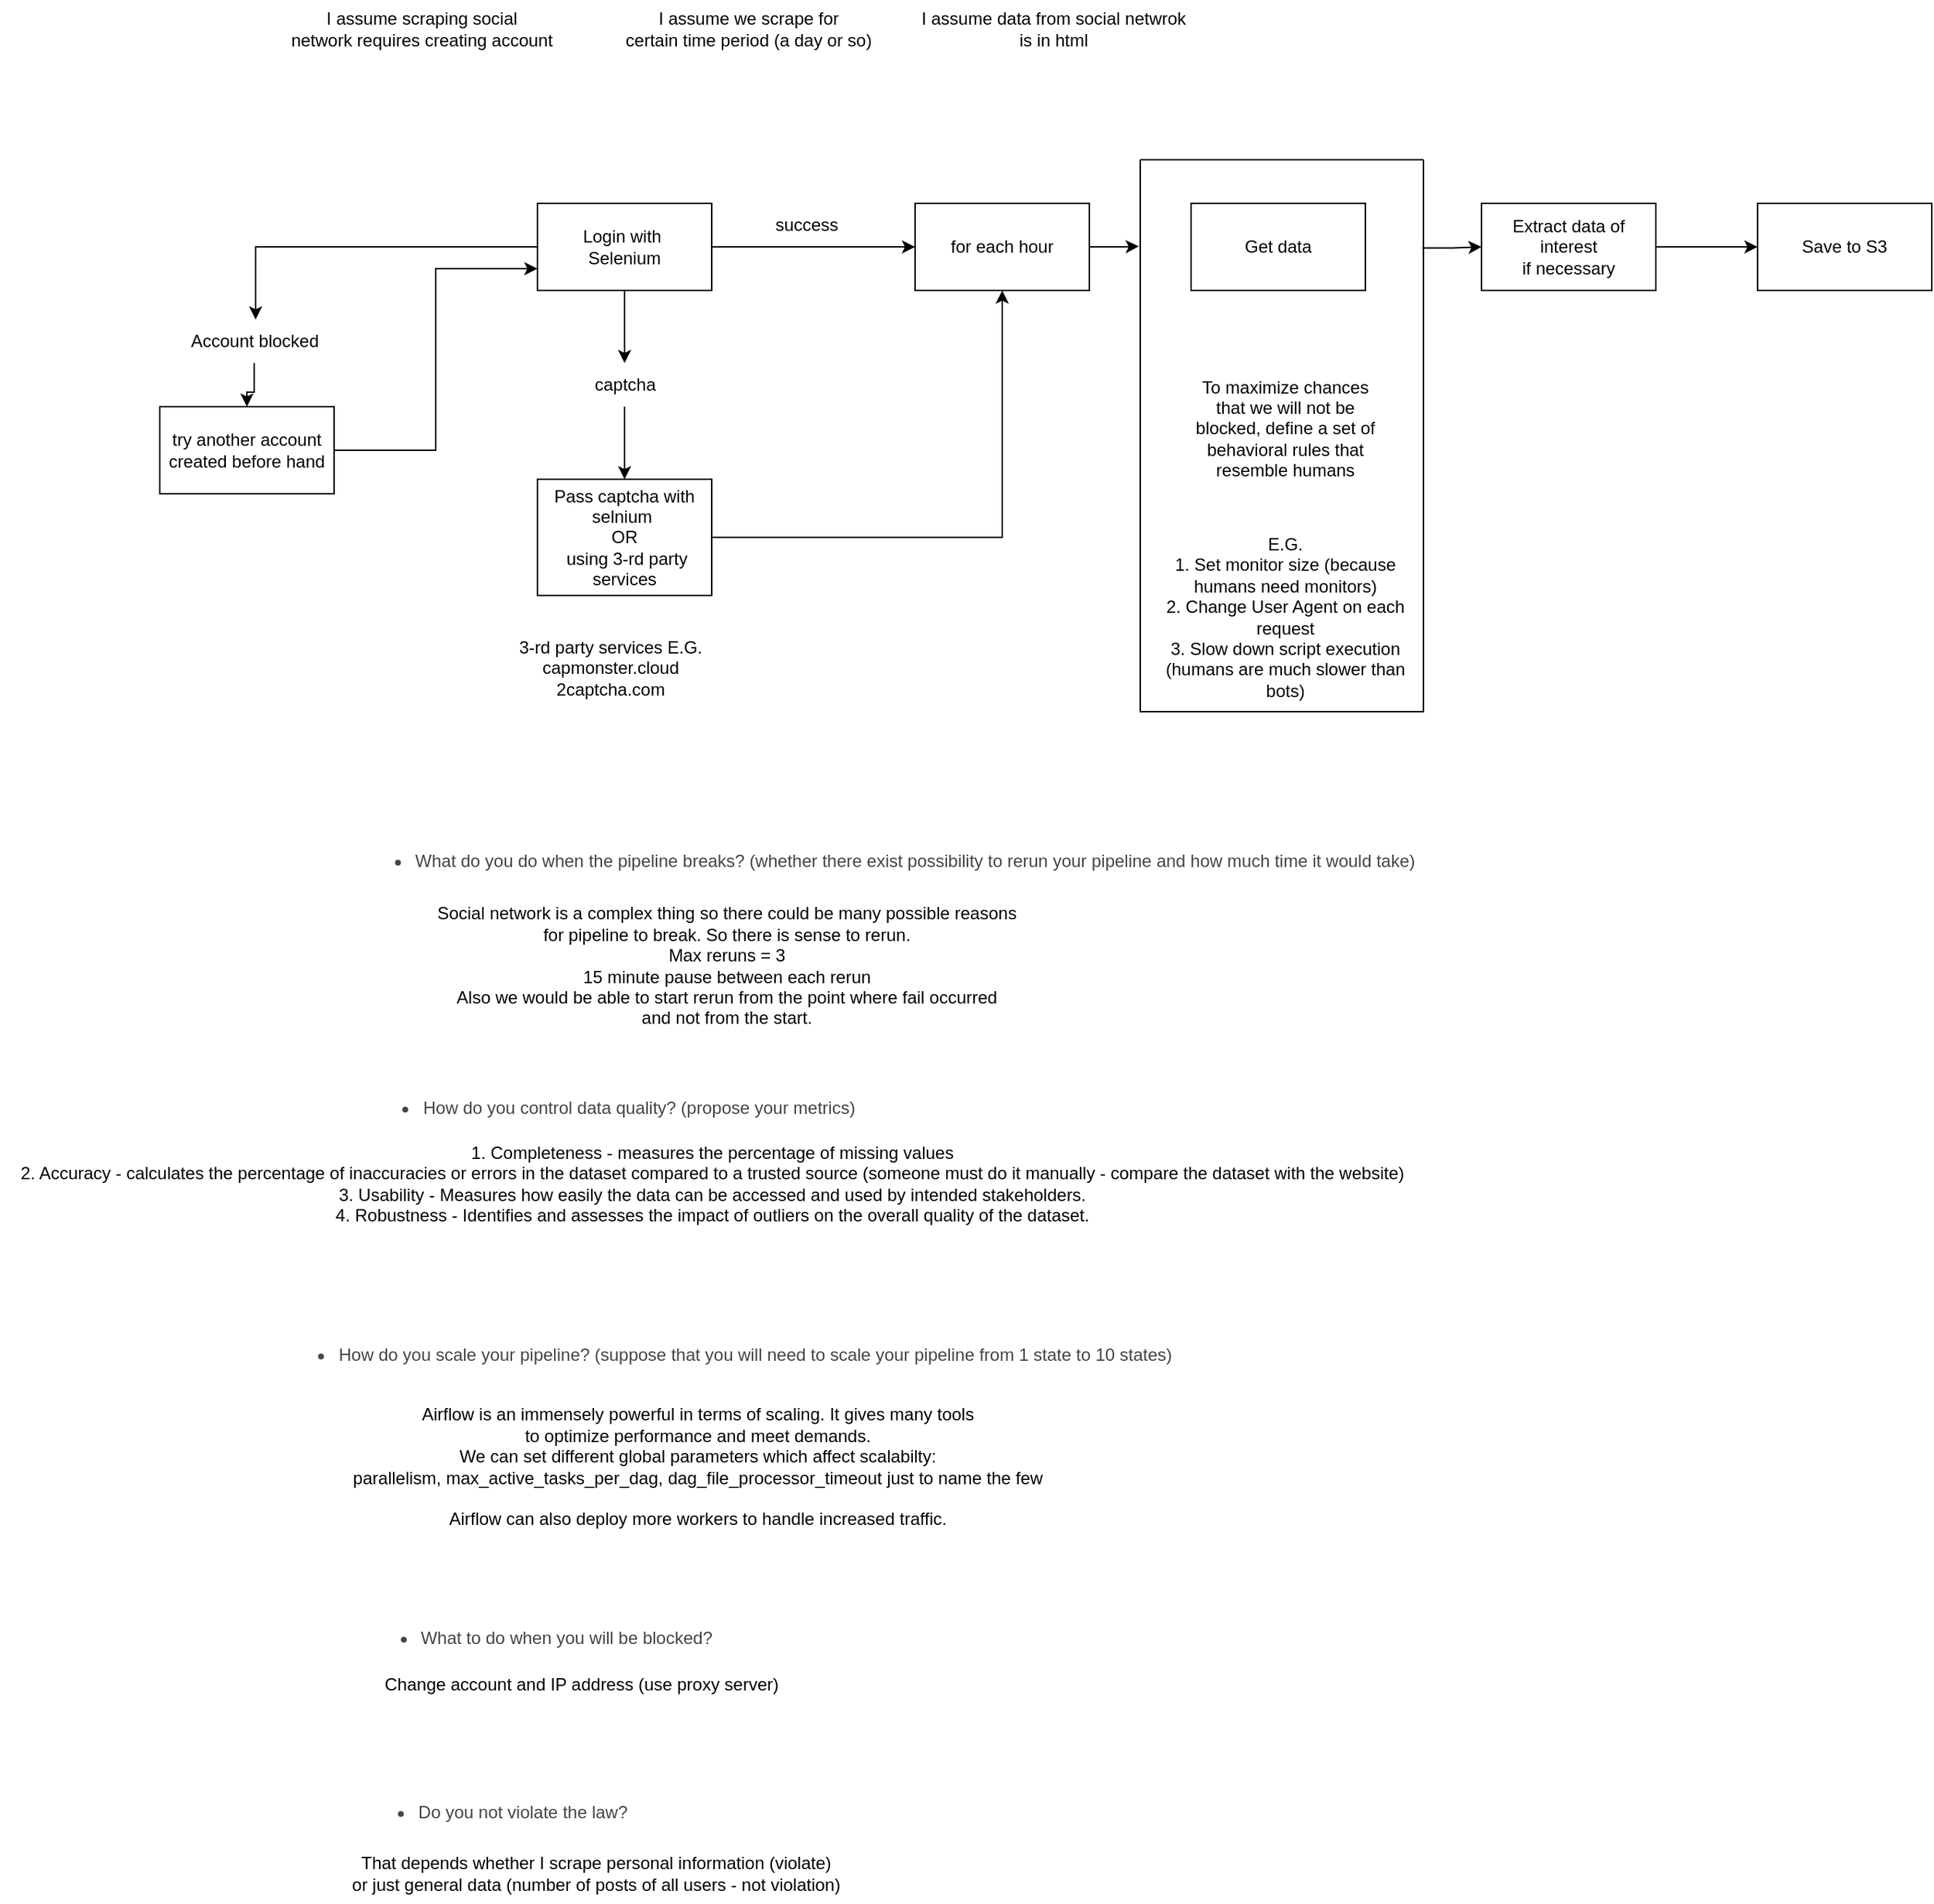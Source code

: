 <mxfile version="22.1.21" type="device">
  <diagram name="Page-1" id="lSY-32vkGgdi_Iz4j6bx">
    <mxGraphModel dx="2659" dy="989" grid="1" gridSize="10" guides="1" tooltips="1" connect="1" arrows="1" fold="1" page="1" pageScale="1" pageWidth="850" pageHeight="1100" math="0" shadow="0">
      <root>
        <mxCell id="0" />
        <mxCell id="1" parent="0" />
        <mxCell id="Dx0_IVGvK_XdZE34GDnF-3" style="edgeStyle=orthogonalEdgeStyle;rounded=0;orthogonalLoop=1;jettySize=auto;html=1;entryX=0;entryY=0.5;entryDx=0;entryDy=0;" edge="1" parent="1" source="Dx0_IVGvK_XdZE34GDnF-1" target="Dx0_IVGvK_XdZE34GDnF-2">
          <mxGeometry relative="1" as="geometry" />
        </mxCell>
        <mxCell id="Dx0_IVGvK_XdZE34GDnF-11" style="edgeStyle=orthogonalEdgeStyle;rounded=0;orthogonalLoop=1;jettySize=auto;html=1;" edge="1" parent="1" source="Dx0_IVGvK_XdZE34GDnF-1" target="Dx0_IVGvK_XdZE34GDnF-6">
          <mxGeometry relative="1" as="geometry" />
        </mxCell>
        <mxCell id="Dx0_IVGvK_XdZE34GDnF-1" value="Login with&amp;nbsp;&lt;br&gt;Selenium" style="rounded=0;whiteSpace=wrap;html=1;" vertex="1" parent="1">
          <mxGeometry x="110" y="140" width="120" height="60" as="geometry" />
        </mxCell>
        <mxCell id="Dx0_IVGvK_XdZE34GDnF-2" value="for each hour" style="rounded=0;whiteSpace=wrap;html=1;" vertex="1" parent="1">
          <mxGeometry x="370" y="140" width="120" height="60" as="geometry" />
        </mxCell>
        <mxCell id="Dx0_IVGvK_XdZE34GDnF-5" value="success" style="text;html=1;align=center;verticalAlign=middle;resizable=0;points=[];autosize=1;strokeColor=none;fillColor=none;" vertex="1" parent="1">
          <mxGeometry x="260" y="140" width="70" height="30" as="geometry" />
        </mxCell>
        <mxCell id="Dx0_IVGvK_XdZE34GDnF-12" style="edgeStyle=orthogonalEdgeStyle;rounded=0;orthogonalLoop=1;jettySize=auto;html=1;entryX=0.5;entryY=0;entryDx=0;entryDy=0;" edge="1" parent="1" source="Dx0_IVGvK_XdZE34GDnF-6" target="Dx0_IVGvK_XdZE34GDnF-7">
          <mxGeometry relative="1" as="geometry" />
        </mxCell>
        <mxCell id="Dx0_IVGvK_XdZE34GDnF-6" value="captcha" style="text;html=1;align=center;verticalAlign=middle;resizable=0;points=[];autosize=1;strokeColor=none;fillColor=none;" vertex="1" parent="1">
          <mxGeometry x="135" y="250" width="70" height="30" as="geometry" />
        </mxCell>
        <mxCell id="Dx0_IVGvK_XdZE34GDnF-13" style="edgeStyle=orthogonalEdgeStyle;rounded=0;orthogonalLoop=1;jettySize=auto;html=1;" edge="1" parent="1" source="Dx0_IVGvK_XdZE34GDnF-7" target="Dx0_IVGvK_XdZE34GDnF-2">
          <mxGeometry relative="1" as="geometry" />
        </mxCell>
        <mxCell id="Dx0_IVGvK_XdZE34GDnF-7" value="Pass captcha with selnium&amp;nbsp;&lt;br&gt;OR&lt;br&gt;&amp;nbsp;using 3-rd party services" style="rounded=0;whiteSpace=wrap;html=1;" vertex="1" parent="1">
          <mxGeometry x="110" y="330" width="120" height="80" as="geometry" />
        </mxCell>
        <mxCell id="Dx0_IVGvK_XdZE34GDnF-8" value="3-rd party services E.G.&lt;br&gt;capmonster.cloud&lt;br&gt;2captcha.com" style="text;html=1;align=center;verticalAlign=middle;resizable=0;points=[];autosize=1;strokeColor=none;fillColor=none;" vertex="1" parent="1">
          <mxGeometry x="85" y="430" width="150" height="60" as="geometry" />
        </mxCell>
        <mxCell id="Dx0_IVGvK_XdZE34GDnF-19" style="edgeStyle=orthogonalEdgeStyle;rounded=0;orthogonalLoop=1;jettySize=auto;html=1;entryX=0;entryY=0.75;entryDx=0;entryDy=0;" edge="1" parent="1" source="Dx0_IVGvK_XdZE34GDnF-14" target="Dx0_IVGvK_XdZE34GDnF-1">
          <mxGeometry relative="1" as="geometry" />
        </mxCell>
        <mxCell id="Dx0_IVGvK_XdZE34GDnF-14" value="try another account created before hand" style="rounded=0;whiteSpace=wrap;html=1;" vertex="1" parent="1">
          <mxGeometry x="-150" y="280" width="120" height="60" as="geometry" />
        </mxCell>
        <mxCell id="Dx0_IVGvK_XdZE34GDnF-18" style="edgeStyle=orthogonalEdgeStyle;rounded=0;orthogonalLoop=1;jettySize=auto;html=1;entryX=0.5;entryY=0;entryDx=0;entryDy=0;" edge="1" parent="1" source="Dx0_IVGvK_XdZE34GDnF-15" target="Dx0_IVGvK_XdZE34GDnF-14">
          <mxGeometry relative="1" as="geometry" />
        </mxCell>
        <mxCell id="Dx0_IVGvK_XdZE34GDnF-15" value="Account blocked" style="text;html=1;align=center;verticalAlign=middle;resizable=0;points=[];autosize=1;strokeColor=none;fillColor=none;" vertex="1" parent="1">
          <mxGeometry x="-140" y="220" width="110" height="30" as="geometry" />
        </mxCell>
        <mxCell id="Dx0_IVGvK_XdZE34GDnF-16" value="I assume scraping social&lt;br&gt;network requires creating account" style="text;html=1;align=center;verticalAlign=middle;resizable=0;points=[];autosize=1;strokeColor=none;fillColor=none;" vertex="1" parent="1">
          <mxGeometry x="-70" width="200" height="40" as="geometry" />
        </mxCell>
        <mxCell id="Dx0_IVGvK_XdZE34GDnF-17" style="edgeStyle=orthogonalEdgeStyle;rounded=0;orthogonalLoop=1;jettySize=auto;html=1;entryX=0.509;entryY=0;entryDx=0;entryDy=0;entryPerimeter=0;" edge="1" parent="1" source="Dx0_IVGvK_XdZE34GDnF-1" target="Dx0_IVGvK_XdZE34GDnF-15">
          <mxGeometry relative="1" as="geometry" />
        </mxCell>
        <mxCell id="Dx0_IVGvK_XdZE34GDnF-20" value="I assume we scrape for &lt;br&gt;certain time period (a day or so)" style="text;html=1;align=center;verticalAlign=middle;resizable=0;points=[];autosize=1;strokeColor=none;fillColor=none;" vertex="1" parent="1">
          <mxGeometry x="160" width="190" height="40" as="geometry" />
        </mxCell>
        <mxCell id="Dx0_IVGvK_XdZE34GDnF-21" value="I assume data from social netwrok&lt;br&gt;is in html" style="text;html=1;align=center;verticalAlign=middle;resizable=0;points=[];autosize=1;strokeColor=none;fillColor=none;" vertex="1" parent="1">
          <mxGeometry x="360" width="210" height="40" as="geometry" />
        </mxCell>
        <mxCell id="Dx0_IVGvK_XdZE34GDnF-22" value="Get data" style="rounded=0;whiteSpace=wrap;html=1;" vertex="1" parent="1">
          <mxGeometry x="560" y="140" width="120" height="60" as="geometry" />
        </mxCell>
        <mxCell id="Dx0_IVGvK_XdZE34GDnF-27" style="edgeStyle=orthogonalEdgeStyle;rounded=0;orthogonalLoop=1;jettySize=auto;html=1;" edge="1" parent="1" source="Dx0_IVGvK_XdZE34GDnF-24" target="Dx0_IVGvK_XdZE34GDnF-25">
          <mxGeometry relative="1" as="geometry" />
        </mxCell>
        <mxCell id="Dx0_IVGvK_XdZE34GDnF-24" value="Extract data of interest&lt;br&gt;if necessary" style="rounded=0;whiteSpace=wrap;html=1;" vertex="1" parent="1">
          <mxGeometry x="760" y="140" width="120" height="60" as="geometry" />
        </mxCell>
        <mxCell id="Dx0_IVGvK_XdZE34GDnF-25" value="Save to S3" style="rounded=0;whiteSpace=wrap;html=1;" vertex="1" parent="1">
          <mxGeometry x="950" y="140" width="120" height="60" as="geometry" />
        </mxCell>
        <mxCell id="Dx0_IVGvK_XdZE34GDnF-28" value="To maximize chances that we will not be blocked, define a set of behavioral rules that resemble humans" style="text;html=1;strokeColor=none;fillColor=none;align=center;verticalAlign=middle;whiteSpace=wrap;rounded=0;" vertex="1" parent="1">
          <mxGeometry x="560" y="250" width="130" height="90" as="geometry" />
        </mxCell>
        <mxCell id="Dx0_IVGvK_XdZE34GDnF-29" value="E.G.&lt;br&gt;1. Set monitor size (because humans need monitors)&lt;br&gt;2. Change User Agent on each request&lt;br&gt;3. Slow down script execution (humans are much slower than bots)" style="text;html=1;strokeColor=none;fillColor=none;align=center;verticalAlign=middle;whiteSpace=wrap;rounded=0;" vertex="1" parent="1">
          <mxGeometry x="530" y="360" width="190" height="130" as="geometry" />
        </mxCell>
        <mxCell id="Dx0_IVGvK_XdZE34GDnF-36" style="edgeStyle=orthogonalEdgeStyle;rounded=0;orthogonalLoop=1;jettySize=auto;html=1;exitX=0.996;exitY=0.16;exitDx=0;exitDy=0;entryX=0;entryY=0.5;entryDx=0;entryDy=0;exitPerimeter=0;" edge="1" parent="1" source="Dx0_IVGvK_XdZE34GDnF-32" target="Dx0_IVGvK_XdZE34GDnF-24">
          <mxGeometry relative="1" as="geometry">
            <Array as="points" />
          </mxGeometry>
        </mxCell>
        <mxCell id="Dx0_IVGvK_XdZE34GDnF-32" value="" style="swimlane;startSize=0;" vertex="1" parent="1">
          <mxGeometry x="525" y="110" width="195" height="380" as="geometry" />
        </mxCell>
        <mxCell id="Dx0_IVGvK_XdZE34GDnF-33" style="edgeStyle=orthogonalEdgeStyle;rounded=0;orthogonalLoop=1;jettySize=auto;html=1;entryX=-0.005;entryY=0.157;entryDx=0;entryDy=0;entryPerimeter=0;" edge="1" parent="1" source="Dx0_IVGvK_XdZE34GDnF-2" target="Dx0_IVGvK_XdZE34GDnF-32">
          <mxGeometry relative="1" as="geometry" />
        </mxCell>
        <mxCell id="Dx0_IVGvK_XdZE34GDnF-66" value="&lt;ul style=&quot;box-sizing: border-box; margin-top: 0px; margin-bottom: 1rem; padding-left: 1rem; margin-inline-start: 0.2rem; color: rgb(69, 69, 69); font-family: sans-serif, sans-serif; text-align: left; background-color: rgb(255, 255, 255);&quot; id=&quot;yui_3_17_2_1_1704287046822_111&quot;&gt;&lt;li style=&quot;box-sizing: border-box; line-height: 28px;&quot; id=&quot;yui_3_17_2_1_1704287046822_110&quot;&gt;&lt;font style=&quot;font-size: 12px;&quot;&gt;What do you do when the pipeline breaks? (whether there exist possibility to rerun your pipeline and how much time it would take)&lt;/font&gt;&lt;/li&gt;&lt;/ul&gt;" style="text;html=1;align=center;verticalAlign=middle;resizable=0;points=[];autosize=1;strokeColor=none;fillColor=none;" vertex="1" parent="1">
          <mxGeometry x="-5" y="570" width="730" height="60" as="geometry" />
        </mxCell>
        <mxCell id="Dx0_IVGvK_XdZE34GDnF-67" value="&lt;ul style=&quot;box-sizing: border-box; margin-top: 0px; margin-bottom: 1rem; padding-left: 1rem; margin-inline-start: 0.2rem; color: rgb(69, 69, 69); font-family: sans-serif, sans-serif; text-align: left; background-color: rgb(255, 255, 255);&quot; id=&quot;yui_3_17_2_1_1704287046822_111&quot;&gt;&lt;li style=&quot;box-sizing: border-box; line-height: 28px;&quot; id=&quot;yui_3_17_2_1_1704287046822_112&quot;&gt;&lt;font style=&quot;font-size: 12px;&quot;&gt;How do you control data quality? (propose your metrics)&lt;/font&gt;&lt;/li&gt;&lt;/ul&gt;" style="text;html=1;align=center;verticalAlign=middle;resizable=0;points=[];autosize=1;strokeColor=none;fillColor=none;" vertex="1" parent="1">
          <mxGeometry y="740" width="340" height="60" as="geometry" />
        </mxCell>
        <mxCell id="Dx0_IVGvK_XdZE34GDnF-68" value="&lt;font style=&quot;font-size: 12px;&quot;&gt;1. Completeness - measures the percentage of missing values&lt;br style=&quot;border-color: var(--border-color);&quot;&gt;2. Accuracy - calculates the percentage of inaccuracies or errors in the dataset compared to a trusted source (someone must do it manually - compare the dataset with the website)&lt;br style=&quot;border-color: var(--border-color);&quot;&gt;3. Usability -&amp;nbsp;Measures how easily the data can be accessed and used by intended stakeholders.&lt;br&gt;4. Robustness -&amp;nbsp;Identifies and assesses the impact of outliers on the overall quality of the dataset.&lt;br&gt;&lt;/font&gt;" style="text;html=1;align=center;verticalAlign=middle;resizable=0;points=[];autosize=1;strokeColor=none;fillColor=none;" vertex="1" parent="1">
          <mxGeometry x="-260" y="780" width="980" height="70" as="geometry" />
        </mxCell>
        <mxCell id="Dx0_IVGvK_XdZE34GDnF-69" value="&lt;ul style=&quot;box-sizing: border-box; margin-top: 0px; margin-bottom: 1rem; padding-left: 1rem; margin-inline-start: 0.2rem; color: rgb(69, 69, 69); font-family: sans-serif, sans-serif; text-align: left; background-color: rgb(255, 255, 255);&quot; id=&quot;yui_3_17_2_1_1704287046822_111&quot;&gt;&lt;li style=&quot;box-sizing: border-box; line-height: 28px;&quot;&gt;&lt;font style=&quot;font-size: 12px;&quot;&gt;How do you scale your pipeline? (suppose that you will need to scale your pipeline from 1 state to 10 states)&lt;/font&gt;&lt;/li&gt;&lt;/ul&gt;" style="text;html=1;align=center;verticalAlign=middle;resizable=0;points=[];autosize=1;strokeColor=none;fillColor=none;" vertex="1" parent="1">
          <mxGeometry x="-60" y="910" width="620" height="60" as="geometry" />
        </mxCell>
        <mxCell id="Dx0_IVGvK_XdZE34GDnF-71" value="&lt;ul style=&quot;box-sizing: border-box; margin-top: 0px; margin-bottom: 1rem; padding-left: 1rem; margin-inline-start: 0.2rem; color: rgb(69, 69, 69); font-family: sans-serif, sans-serif; text-align: left; background-color: rgb(255, 255, 255);&quot; id=&quot;yui_3_17_2_1_1704287046822_111&quot;&gt;&lt;li style=&quot;box-sizing: border-box; line-height: 28px;&quot; id=&quot;yui_3_17_2_1_1704287046822_113&quot;&gt;&lt;font style=&quot;font-size: 12px;&quot;&gt;What to do when you will be blocked?&lt;/font&gt;&lt;/li&gt;&lt;/ul&gt;" style="text;html=1;align=center;verticalAlign=middle;resizable=0;points=[];autosize=1;strokeColor=none;fillColor=none;" vertex="1" parent="1">
          <mxGeometry y="1105" width="240" height="60" as="geometry" />
        </mxCell>
        <mxCell id="Dx0_IVGvK_XdZE34GDnF-72" value="Change account and IP address (use proxy server)" style="text;html=1;align=center;verticalAlign=middle;resizable=0;points=[];autosize=1;strokeColor=none;fillColor=none;" vertex="1" parent="1">
          <mxGeometry x="-5" y="1145" width="290" height="30" as="geometry" />
        </mxCell>
        <mxCell id="Dx0_IVGvK_XdZE34GDnF-73" value="&lt;ul style=&quot;box-sizing: border-box; margin-top: 0px; margin-bottom: 1rem; padding-left: 1rem; margin-inline-start: 0.2rem; color: rgb(69, 69, 69); font-family: sans-serif, sans-serif; text-align: left; background-color: rgb(255, 255, 255);&quot; id=&quot;yui_3_17_2_1_1704287046822_111&quot;&gt;&lt;li style=&quot;box-sizing: border-box; line-height: 28px;&quot; id=&quot;yui_3_17_2_1_1704287046822_115&quot;&gt;&lt;font style=&quot;font-size: 12px;&quot;&gt;Do you not violate the law?&lt;/font&gt;&lt;/li&gt;&lt;/ul&gt;" style="text;html=1;align=center;verticalAlign=middle;resizable=0;points=[];autosize=1;strokeColor=none;fillColor=none;" vertex="1" parent="1">
          <mxGeometry x="-5" y="1225" width="190" height="60" as="geometry" />
        </mxCell>
        <mxCell id="Dx0_IVGvK_XdZE34GDnF-74" value="That depends whether I scrape personal information (violate)&lt;br&gt;or just general data (number of posts of all users - not violation)" style="text;html=1;align=center;verticalAlign=middle;resizable=0;points=[];autosize=1;strokeColor=none;fillColor=none;" vertex="1" parent="1">
          <mxGeometry x="-30" y="1270" width="360" height="40" as="geometry" />
        </mxCell>
        <mxCell id="Dx0_IVGvK_XdZE34GDnF-75" value="Social network is a complex thing so there could be many possible reasons&lt;br&gt;for pipeline to break. So there is sense to rerun.&lt;br&gt;Max reruns = 3&lt;br&gt;15 minute pause between each rerun&lt;br&gt;Also we would be able to start rerun from the point where fail occurred&lt;br style=&quot;border-color: var(--border-color); font-size: 14px;&quot;&gt;&lt;font style=&quot;font-size: 12px;&quot;&gt;and not from the start.&lt;/font&gt;" style="text;html=1;align=center;verticalAlign=middle;resizable=0;points=[];autosize=1;strokeColor=none;fillColor=none;" vertex="1" parent="1">
          <mxGeometry x="30" y="615" width="420" height="100" as="geometry" />
        </mxCell>
        <mxCell id="Dx0_IVGvK_XdZE34GDnF-129" value="&lt;font style=&quot;font-size: 12px;&quot;&gt;Airflow is an immensely powerful in terms of scaling. It gives many tools&lt;br style=&quot;border-color: var(--border-color);&quot;&gt;to optimize performance and meet demands.&lt;br style=&quot;border-color: var(--border-color);&quot;&gt;We can set different global parameters which affect scalabilty:&lt;br style=&quot;border-color: var(--border-color);&quot;&gt;parallelism,&amp;nbsp;max_active_tasks_per_dag,&amp;nbsp;dag_file_processor_timeout just to name the few&lt;br style=&quot;border-color: var(--border-color);&quot;&gt;&amp;nbsp;&lt;br style=&quot;border-color: var(--border-color);&quot;&gt;Airflow can also deploy more workers to handle increased traffic.&lt;/font&gt;" style="text;html=1;align=center;verticalAlign=middle;resizable=0;points=[];autosize=1;strokeColor=none;fillColor=none;" vertex="1" parent="1">
          <mxGeometry x="-30" y="960" width="500" height="100" as="geometry" />
        </mxCell>
      </root>
    </mxGraphModel>
  </diagram>
</mxfile>
